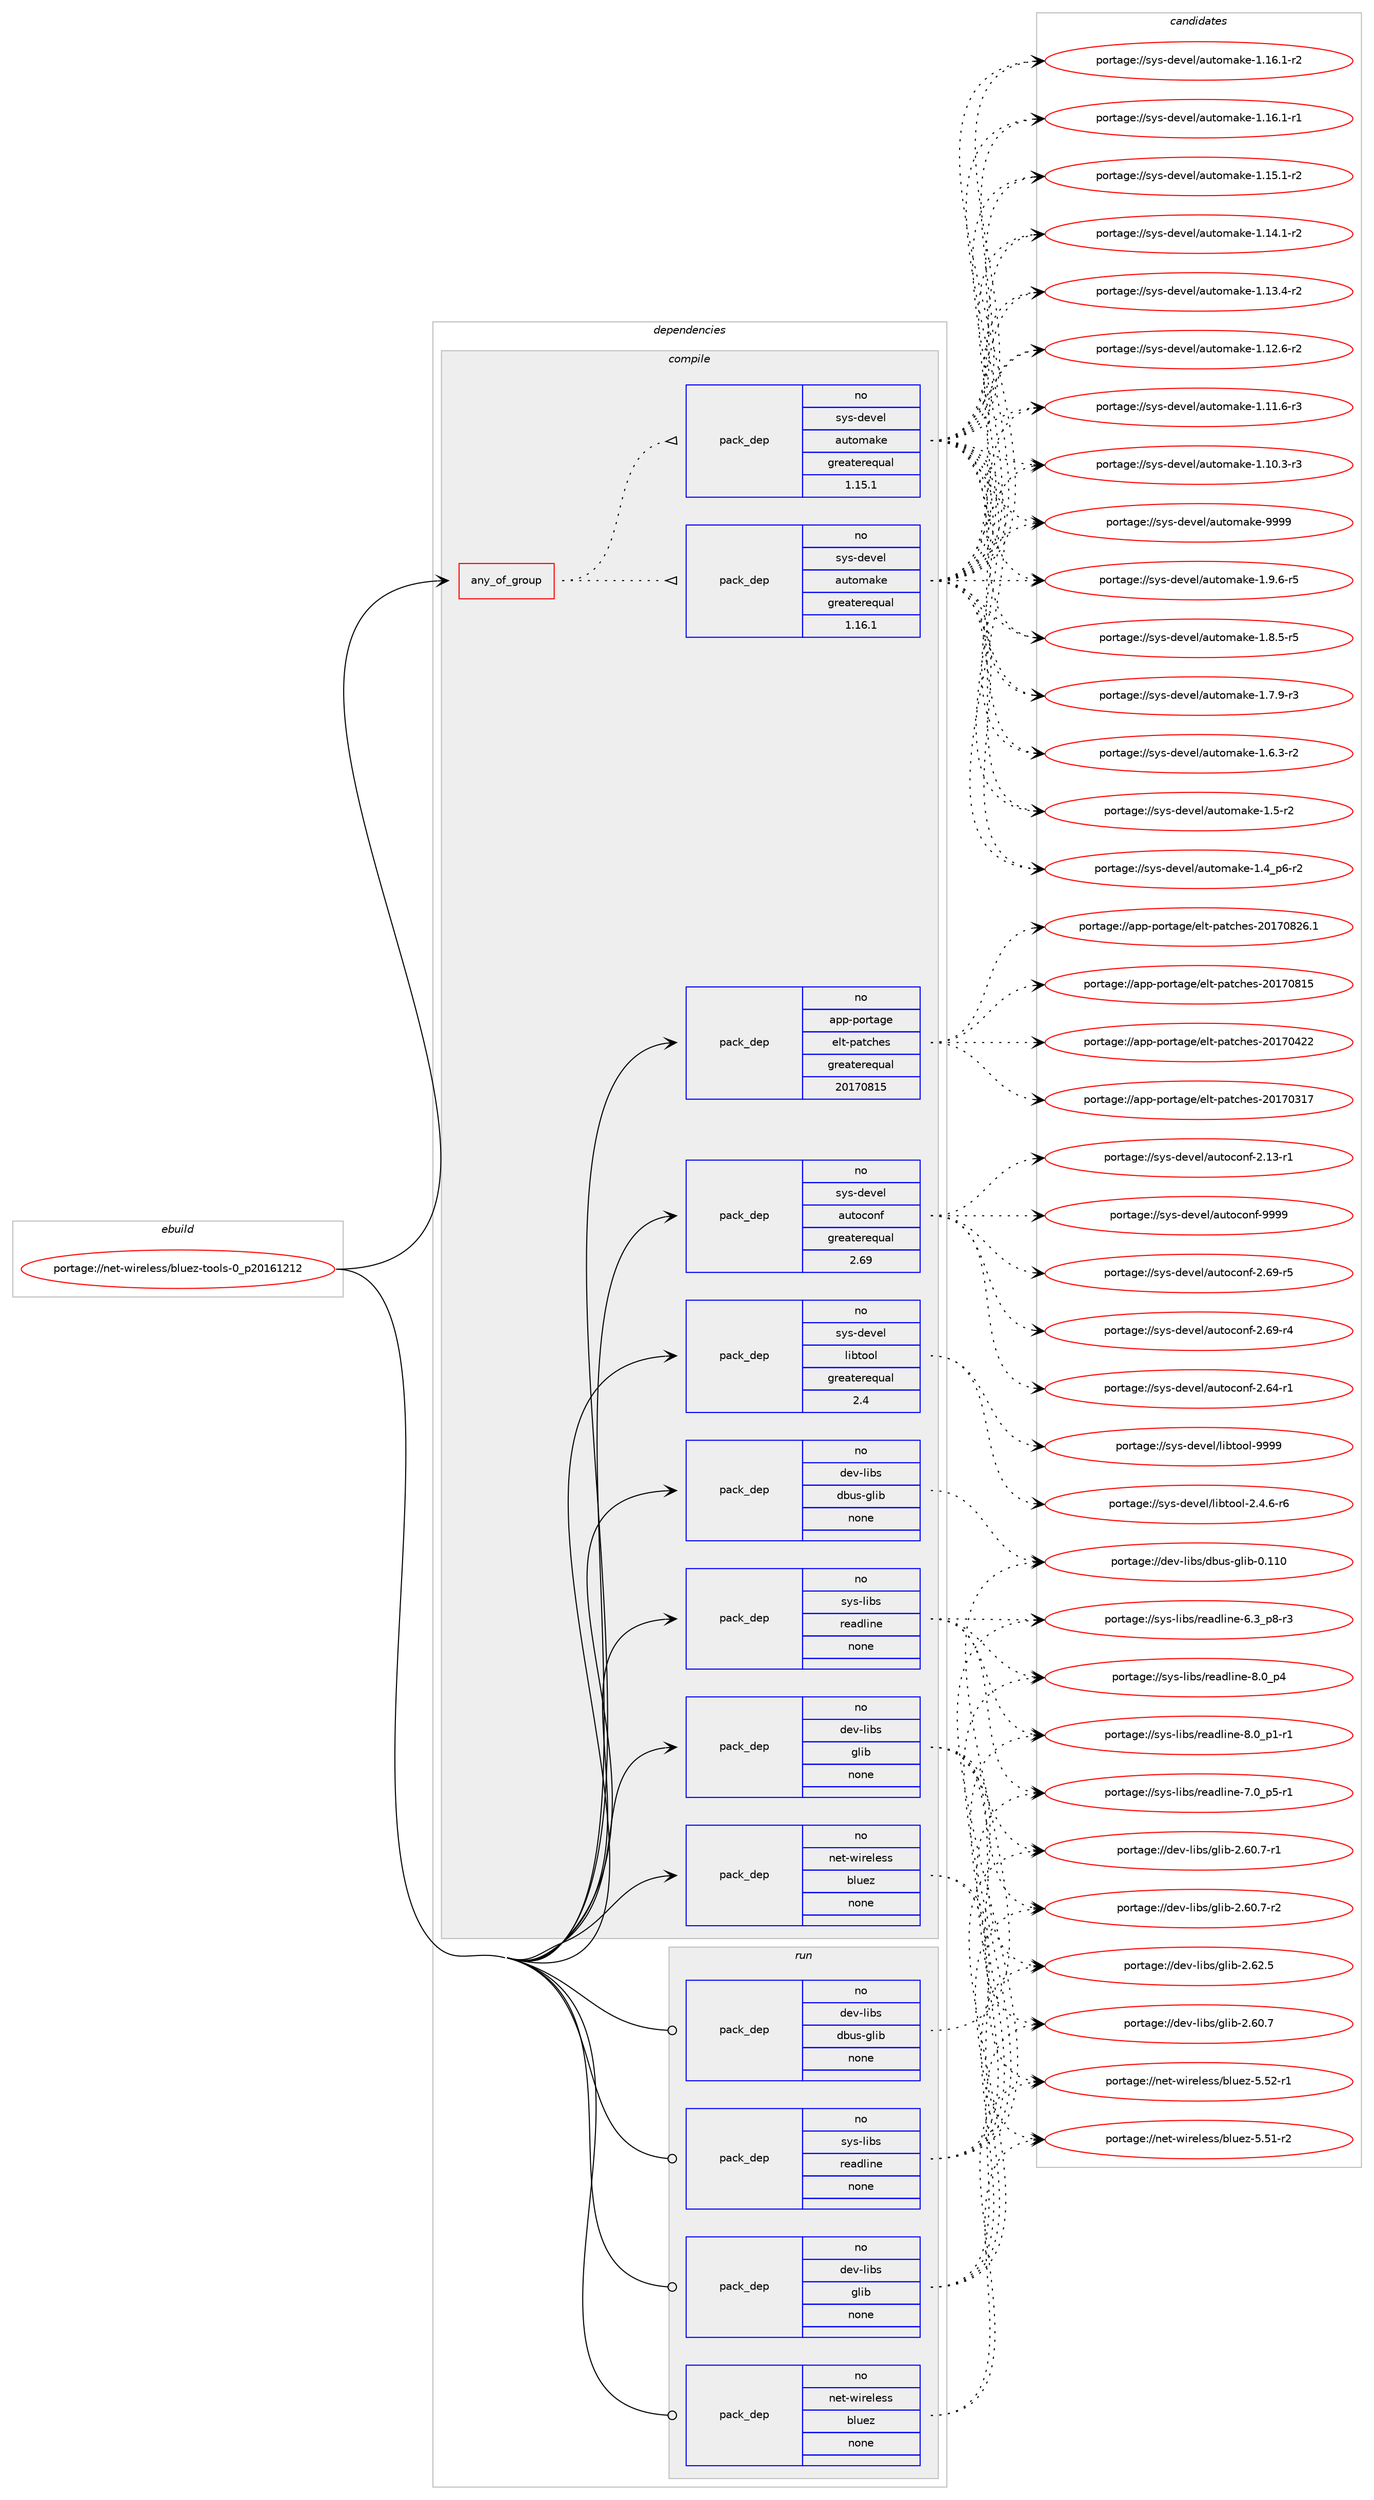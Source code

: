 digraph prolog {

# *************
# Graph options
# *************

newrank=true;
concentrate=true;
compound=true;
graph [rankdir=LR,fontname=Helvetica,fontsize=10,ranksep=1.5];#, ranksep=2.5, nodesep=0.2];
edge  [arrowhead=vee];
node  [fontname=Helvetica,fontsize=10];

# **********
# The ebuild
# **********

subgraph cluster_leftcol {
color=gray;
rank=same;
label=<<i>ebuild</i>>;
id [label="portage://net-wireless/bluez-tools-0_p20161212", color=red, width=4, href="../net-wireless/bluez-tools-0_p20161212.svg"];
}

# ****************
# The dependencies
# ****************

subgraph cluster_midcol {
color=gray;
label=<<i>dependencies</i>>;
subgraph cluster_compile {
fillcolor="#eeeeee";
style=filled;
label=<<i>compile</i>>;
subgraph any1265 {
dependency66027 [label=<<TABLE BORDER="0" CELLBORDER="1" CELLSPACING="0" CELLPADDING="4"><TR><TD CELLPADDING="10">any_of_group</TD></TR></TABLE>>, shape=none, color=red];subgraph pack51847 {
dependency66028 [label=<<TABLE BORDER="0" CELLBORDER="1" CELLSPACING="0" CELLPADDING="4" WIDTH="220"><TR><TD ROWSPAN="6" CELLPADDING="30">pack_dep</TD></TR><TR><TD WIDTH="110">no</TD></TR><TR><TD>sys-devel</TD></TR><TR><TD>automake</TD></TR><TR><TD>greaterequal</TD></TR><TR><TD>1.16.1</TD></TR></TABLE>>, shape=none, color=blue];
}
dependency66027:e -> dependency66028:w [weight=20,style="dotted",arrowhead="oinv"];
subgraph pack51848 {
dependency66029 [label=<<TABLE BORDER="0" CELLBORDER="1" CELLSPACING="0" CELLPADDING="4" WIDTH="220"><TR><TD ROWSPAN="6" CELLPADDING="30">pack_dep</TD></TR><TR><TD WIDTH="110">no</TD></TR><TR><TD>sys-devel</TD></TR><TR><TD>automake</TD></TR><TR><TD>greaterequal</TD></TR><TR><TD>1.15.1</TD></TR></TABLE>>, shape=none, color=blue];
}
dependency66027:e -> dependency66029:w [weight=20,style="dotted",arrowhead="oinv"];
}
id:e -> dependency66027:w [weight=20,style="solid",arrowhead="vee"];
subgraph pack51849 {
dependency66030 [label=<<TABLE BORDER="0" CELLBORDER="1" CELLSPACING="0" CELLPADDING="4" WIDTH="220"><TR><TD ROWSPAN="6" CELLPADDING="30">pack_dep</TD></TR><TR><TD WIDTH="110">no</TD></TR><TR><TD>app-portage</TD></TR><TR><TD>elt-patches</TD></TR><TR><TD>greaterequal</TD></TR><TR><TD>20170815</TD></TR></TABLE>>, shape=none, color=blue];
}
id:e -> dependency66030:w [weight=20,style="solid",arrowhead="vee"];
subgraph pack51850 {
dependency66031 [label=<<TABLE BORDER="0" CELLBORDER="1" CELLSPACING="0" CELLPADDING="4" WIDTH="220"><TR><TD ROWSPAN="6" CELLPADDING="30">pack_dep</TD></TR><TR><TD WIDTH="110">no</TD></TR><TR><TD>dev-libs</TD></TR><TR><TD>dbus-glib</TD></TR><TR><TD>none</TD></TR><TR><TD></TD></TR></TABLE>>, shape=none, color=blue];
}
id:e -> dependency66031:w [weight=20,style="solid",arrowhead="vee"];
subgraph pack51851 {
dependency66032 [label=<<TABLE BORDER="0" CELLBORDER="1" CELLSPACING="0" CELLPADDING="4" WIDTH="220"><TR><TD ROWSPAN="6" CELLPADDING="30">pack_dep</TD></TR><TR><TD WIDTH="110">no</TD></TR><TR><TD>dev-libs</TD></TR><TR><TD>glib</TD></TR><TR><TD>none</TD></TR><TR><TD></TD></TR></TABLE>>, shape=none, color=blue];
}
id:e -> dependency66032:w [weight=20,style="solid",arrowhead="vee"];
subgraph pack51852 {
dependency66033 [label=<<TABLE BORDER="0" CELLBORDER="1" CELLSPACING="0" CELLPADDING="4" WIDTH="220"><TR><TD ROWSPAN="6" CELLPADDING="30">pack_dep</TD></TR><TR><TD WIDTH="110">no</TD></TR><TR><TD>net-wireless</TD></TR><TR><TD>bluez</TD></TR><TR><TD>none</TD></TR><TR><TD></TD></TR></TABLE>>, shape=none, color=blue];
}
id:e -> dependency66033:w [weight=20,style="solid",arrowhead="vee"];
subgraph pack51853 {
dependency66034 [label=<<TABLE BORDER="0" CELLBORDER="1" CELLSPACING="0" CELLPADDING="4" WIDTH="220"><TR><TD ROWSPAN="6" CELLPADDING="30">pack_dep</TD></TR><TR><TD WIDTH="110">no</TD></TR><TR><TD>sys-devel</TD></TR><TR><TD>autoconf</TD></TR><TR><TD>greaterequal</TD></TR><TR><TD>2.69</TD></TR></TABLE>>, shape=none, color=blue];
}
id:e -> dependency66034:w [weight=20,style="solid",arrowhead="vee"];
subgraph pack51854 {
dependency66035 [label=<<TABLE BORDER="0" CELLBORDER="1" CELLSPACING="0" CELLPADDING="4" WIDTH="220"><TR><TD ROWSPAN="6" CELLPADDING="30">pack_dep</TD></TR><TR><TD WIDTH="110">no</TD></TR><TR><TD>sys-devel</TD></TR><TR><TD>libtool</TD></TR><TR><TD>greaterequal</TD></TR><TR><TD>2.4</TD></TR></TABLE>>, shape=none, color=blue];
}
id:e -> dependency66035:w [weight=20,style="solid",arrowhead="vee"];
subgraph pack51855 {
dependency66036 [label=<<TABLE BORDER="0" CELLBORDER="1" CELLSPACING="0" CELLPADDING="4" WIDTH="220"><TR><TD ROWSPAN="6" CELLPADDING="30">pack_dep</TD></TR><TR><TD WIDTH="110">no</TD></TR><TR><TD>sys-libs</TD></TR><TR><TD>readline</TD></TR><TR><TD>none</TD></TR><TR><TD></TD></TR></TABLE>>, shape=none, color=blue];
}
id:e -> dependency66036:w [weight=20,style="solid",arrowhead="vee"];
}
subgraph cluster_compileandrun {
fillcolor="#eeeeee";
style=filled;
label=<<i>compile and run</i>>;
}
subgraph cluster_run {
fillcolor="#eeeeee";
style=filled;
label=<<i>run</i>>;
subgraph pack51856 {
dependency66037 [label=<<TABLE BORDER="0" CELLBORDER="1" CELLSPACING="0" CELLPADDING="4" WIDTH="220"><TR><TD ROWSPAN="6" CELLPADDING="30">pack_dep</TD></TR><TR><TD WIDTH="110">no</TD></TR><TR><TD>dev-libs</TD></TR><TR><TD>dbus-glib</TD></TR><TR><TD>none</TD></TR><TR><TD></TD></TR></TABLE>>, shape=none, color=blue];
}
id:e -> dependency66037:w [weight=20,style="solid",arrowhead="odot"];
subgraph pack51857 {
dependency66038 [label=<<TABLE BORDER="0" CELLBORDER="1" CELLSPACING="0" CELLPADDING="4" WIDTH="220"><TR><TD ROWSPAN="6" CELLPADDING="30">pack_dep</TD></TR><TR><TD WIDTH="110">no</TD></TR><TR><TD>dev-libs</TD></TR><TR><TD>glib</TD></TR><TR><TD>none</TD></TR><TR><TD></TD></TR></TABLE>>, shape=none, color=blue];
}
id:e -> dependency66038:w [weight=20,style="solid",arrowhead="odot"];
subgraph pack51858 {
dependency66039 [label=<<TABLE BORDER="0" CELLBORDER="1" CELLSPACING="0" CELLPADDING="4" WIDTH="220"><TR><TD ROWSPAN="6" CELLPADDING="30">pack_dep</TD></TR><TR><TD WIDTH="110">no</TD></TR><TR><TD>net-wireless</TD></TR><TR><TD>bluez</TD></TR><TR><TD>none</TD></TR><TR><TD></TD></TR></TABLE>>, shape=none, color=blue];
}
id:e -> dependency66039:w [weight=20,style="solid",arrowhead="odot"];
subgraph pack51859 {
dependency66040 [label=<<TABLE BORDER="0" CELLBORDER="1" CELLSPACING="0" CELLPADDING="4" WIDTH="220"><TR><TD ROWSPAN="6" CELLPADDING="30">pack_dep</TD></TR><TR><TD WIDTH="110">no</TD></TR><TR><TD>sys-libs</TD></TR><TR><TD>readline</TD></TR><TR><TD>none</TD></TR><TR><TD></TD></TR></TABLE>>, shape=none, color=blue];
}
id:e -> dependency66040:w [weight=20,style="solid",arrowhead="odot"];
}
}

# **************
# The candidates
# **************

subgraph cluster_choices {
rank=same;
color=gray;
label=<<i>candidates</i>>;

subgraph choice51847 {
color=black;
nodesep=1;
choice115121115451001011181011084797117116111109971071014557575757 [label="portage://sys-devel/automake-9999", color=red, width=4,href="../sys-devel/automake-9999.svg"];
choice115121115451001011181011084797117116111109971071014549465746544511453 [label="portage://sys-devel/automake-1.9.6-r5", color=red, width=4,href="../sys-devel/automake-1.9.6-r5.svg"];
choice115121115451001011181011084797117116111109971071014549465646534511453 [label="portage://sys-devel/automake-1.8.5-r5", color=red, width=4,href="../sys-devel/automake-1.8.5-r5.svg"];
choice115121115451001011181011084797117116111109971071014549465546574511451 [label="portage://sys-devel/automake-1.7.9-r3", color=red, width=4,href="../sys-devel/automake-1.7.9-r3.svg"];
choice115121115451001011181011084797117116111109971071014549465446514511450 [label="portage://sys-devel/automake-1.6.3-r2", color=red, width=4,href="../sys-devel/automake-1.6.3-r2.svg"];
choice11512111545100101118101108479711711611110997107101454946534511450 [label="portage://sys-devel/automake-1.5-r2", color=red, width=4,href="../sys-devel/automake-1.5-r2.svg"];
choice115121115451001011181011084797117116111109971071014549465295112544511450 [label="portage://sys-devel/automake-1.4_p6-r2", color=red, width=4,href="../sys-devel/automake-1.4_p6-r2.svg"];
choice11512111545100101118101108479711711611110997107101454946495446494511450 [label="portage://sys-devel/automake-1.16.1-r2", color=red, width=4,href="../sys-devel/automake-1.16.1-r2.svg"];
choice11512111545100101118101108479711711611110997107101454946495446494511449 [label="portage://sys-devel/automake-1.16.1-r1", color=red, width=4,href="../sys-devel/automake-1.16.1-r1.svg"];
choice11512111545100101118101108479711711611110997107101454946495346494511450 [label="portage://sys-devel/automake-1.15.1-r2", color=red, width=4,href="../sys-devel/automake-1.15.1-r2.svg"];
choice11512111545100101118101108479711711611110997107101454946495246494511450 [label="portage://sys-devel/automake-1.14.1-r2", color=red, width=4,href="../sys-devel/automake-1.14.1-r2.svg"];
choice11512111545100101118101108479711711611110997107101454946495146524511450 [label="portage://sys-devel/automake-1.13.4-r2", color=red, width=4,href="../sys-devel/automake-1.13.4-r2.svg"];
choice11512111545100101118101108479711711611110997107101454946495046544511450 [label="portage://sys-devel/automake-1.12.6-r2", color=red, width=4,href="../sys-devel/automake-1.12.6-r2.svg"];
choice11512111545100101118101108479711711611110997107101454946494946544511451 [label="portage://sys-devel/automake-1.11.6-r3", color=red, width=4,href="../sys-devel/automake-1.11.6-r3.svg"];
choice11512111545100101118101108479711711611110997107101454946494846514511451 [label="portage://sys-devel/automake-1.10.3-r3", color=red, width=4,href="../sys-devel/automake-1.10.3-r3.svg"];
dependency66028:e -> choice115121115451001011181011084797117116111109971071014557575757:w [style=dotted,weight="100"];
dependency66028:e -> choice115121115451001011181011084797117116111109971071014549465746544511453:w [style=dotted,weight="100"];
dependency66028:e -> choice115121115451001011181011084797117116111109971071014549465646534511453:w [style=dotted,weight="100"];
dependency66028:e -> choice115121115451001011181011084797117116111109971071014549465546574511451:w [style=dotted,weight="100"];
dependency66028:e -> choice115121115451001011181011084797117116111109971071014549465446514511450:w [style=dotted,weight="100"];
dependency66028:e -> choice11512111545100101118101108479711711611110997107101454946534511450:w [style=dotted,weight="100"];
dependency66028:e -> choice115121115451001011181011084797117116111109971071014549465295112544511450:w [style=dotted,weight="100"];
dependency66028:e -> choice11512111545100101118101108479711711611110997107101454946495446494511450:w [style=dotted,weight="100"];
dependency66028:e -> choice11512111545100101118101108479711711611110997107101454946495446494511449:w [style=dotted,weight="100"];
dependency66028:e -> choice11512111545100101118101108479711711611110997107101454946495346494511450:w [style=dotted,weight="100"];
dependency66028:e -> choice11512111545100101118101108479711711611110997107101454946495246494511450:w [style=dotted,weight="100"];
dependency66028:e -> choice11512111545100101118101108479711711611110997107101454946495146524511450:w [style=dotted,weight="100"];
dependency66028:e -> choice11512111545100101118101108479711711611110997107101454946495046544511450:w [style=dotted,weight="100"];
dependency66028:e -> choice11512111545100101118101108479711711611110997107101454946494946544511451:w [style=dotted,weight="100"];
dependency66028:e -> choice11512111545100101118101108479711711611110997107101454946494846514511451:w [style=dotted,weight="100"];
}
subgraph choice51848 {
color=black;
nodesep=1;
choice115121115451001011181011084797117116111109971071014557575757 [label="portage://sys-devel/automake-9999", color=red, width=4,href="../sys-devel/automake-9999.svg"];
choice115121115451001011181011084797117116111109971071014549465746544511453 [label="portage://sys-devel/automake-1.9.6-r5", color=red, width=4,href="../sys-devel/automake-1.9.6-r5.svg"];
choice115121115451001011181011084797117116111109971071014549465646534511453 [label="portage://sys-devel/automake-1.8.5-r5", color=red, width=4,href="../sys-devel/automake-1.8.5-r5.svg"];
choice115121115451001011181011084797117116111109971071014549465546574511451 [label="portage://sys-devel/automake-1.7.9-r3", color=red, width=4,href="../sys-devel/automake-1.7.9-r3.svg"];
choice115121115451001011181011084797117116111109971071014549465446514511450 [label="portage://sys-devel/automake-1.6.3-r2", color=red, width=4,href="../sys-devel/automake-1.6.3-r2.svg"];
choice11512111545100101118101108479711711611110997107101454946534511450 [label="portage://sys-devel/automake-1.5-r2", color=red, width=4,href="../sys-devel/automake-1.5-r2.svg"];
choice115121115451001011181011084797117116111109971071014549465295112544511450 [label="portage://sys-devel/automake-1.4_p6-r2", color=red, width=4,href="../sys-devel/automake-1.4_p6-r2.svg"];
choice11512111545100101118101108479711711611110997107101454946495446494511450 [label="portage://sys-devel/automake-1.16.1-r2", color=red, width=4,href="../sys-devel/automake-1.16.1-r2.svg"];
choice11512111545100101118101108479711711611110997107101454946495446494511449 [label="portage://sys-devel/automake-1.16.1-r1", color=red, width=4,href="../sys-devel/automake-1.16.1-r1.svg"];
choice11512111545100101118101108479711711611110997107101454946495346494511450 [label="portage://sys-devel/automake-1.15.1-r2", color=red, width=4,href="../sys-devel/automake-1.15.1-r2.svg"];
choice11512111545100101118101108479711711611110997107101454946495246494511450 [label="portage://sys-devel/automake-1.14.1-r2", color=red, width=4,href="../sys-devel/automake-1.14.1-r2.svg"];
choice11512111545100101118101108479711711611110997107101454946495146524511450 [label="portage://sys-devel/automake-1.13.4-r2", color=red, width=4,href="../sys-devel/automake-1.13.4-r2.svg"];
choice11512111545100101118101108479711711611110997107101454946495046544511450 [label="portage://sys-devel/automake-1.12.6-r2", color=red, width=4,href="../sys-devel/automake-1.12.6-r2.svg"];
choice11512111545100101118101108479711711611110997107101454946494946544511451 [label="portage://sys-devel/automake-1.11.6-r3", color=red, width=4,href="../sys-devel/automake-1.11.6-r3.svg"];
choice11512111545100101118101108479711711611110997107101454946494846514511451 [label="portage://sys-devel/automake-1.10.3-r3", color=red, width=4,href="../sys-devel/automake-1.10.3-r3.svg"];
dependency66029:e -> choice115121115451001011181011084797117116111109971071014557575757:w [style=dotted,weight="100"];
dependency66029:e -> choice115121115451001011181011084797117116111109971071014549465746544511453:w [style=dotted,weight="100"];
dependency66029:e -> choice115121115451001011181011084797117116111109971071014549465646534511453:w [style=dotted,weight="100"];
dependency66029:e -> choice115121115451001011181011084797117116111109971071014549465546574511451:w [style=dotted,weight="100"];
dependency66029:e -> choice115121115451001011181011084797117116111109971071014549465446514511450:w [style=dotted,weight="100"];
dependency66029:e -> choice11512111545100101118101108479711711611110997107101454946534511450:w [style=dotted,weight="100"];
dependency66029:e -> choice115121115451001011181011084797117116111109971071014549465295112544511450:w [style=dotted,weight="100"];
dependency66029:e -> choice11512111545100101118101108479711711611110997107101454946495446494511450:w [style=dotted,weight="100"];
dependency66029:e -> choice11512111545100101118101108479711711611110997107101454946495446494511449:w [style=dotted,weight="100"];
dependency66029:e -> choice11512111545100101118101108479711711611110997107101454946495346494511450:w [style=dotted,weight="100"];
dependency66029:e -> choice11512111545100101118101108479711711611110997107101454946495246494511450:w [style=dotted,weight="100"];
dependency66029:e -> choice11512111545100101118101108479711711611110997107101454946495146524511450:w [style=dotted,weight="100"];
dependency66029:e -> choice11512111545100101118101108479711711611110997107101454946495046544511450:w [style=dotted,weight="100"];
dependency66029:e -> choice11512111545100101118101108479711711611110997107101454946494946544511451:w [style=dotted,weight="100"];
dependency66029:e -> choice11512111545100101118101108479711711611110997107101454946494846514511451:w [style=dotted,weight="100"];
}
subgraph choice51849 {
color=black;
nodesep=1;
choice971121124511211111411697103101471011081164511297116991041011154550484955485650544649 [label="portage://app-portage/elt-patches-20170826.1", color=red, width=4,href="../app-portage/elt-patches-20170826.1.svg"];
choice97112112451121111141169710310147101108116451129711699104101115455048495548564953 [label="portage://app-portage/elt-patches-20170815", color=red, width=4,href="../app-portage/elt-patches-20170815.svg"];
choice97112112451121111141169710310147101108116451129711699104101115455048495548525050 [label="portage://app-portage/elt-patches-20170422", color=red, width=4,href="../app-portage/elt-patches-20170422.svg"];
choice97112112451121111141169710310147101108116451129711699104101115455048495548514955 [label="portage://app-portage/elt-patches-20170317", color=red, width=4,href="../app-portage/elt-patches-20170317.svg"];
dependency66030:e -> choice971121124511211111411697103101471011081164511297116991041011154550484955485650544649:w [style=dotted,weight="100"];
dependency66030:e -> choice97112112451121111141169710310147101108116451129711699104101115455048495548564953:w [style=dotted,weight="100"];
dependency66030:e -> choice97112112451121111141169710310147101108116451129711699104101115455048495548525050:w [style=dotted,weight="100"];
dependency66030:e -> choice97112112451121111141169710310147101108116451129711699104101115455048495548514955:w [style=dotted,weight="100"];
}
subgraph choice51850 {
color=black;
nodesep=1;
choice100101118451081059811547100981171154510310810598454846494948 [label="portage://dev-libs/dbus-glib-0.110", color=red, width=4,href="../dev-libs/dbus-glib-0.110.svg"];
dependency66031:e -> choice100101118451081059811547100981171154510310810598454846494948:w [style=dotted,weight="100"];
}
subgraph choice51851 {
color=black;
nodesep=1;
choice1001011184510810598115471031081059845504654504653 [label="portage://dev-libs/glib-2.62.5", color=red, width=4,href="../dev-libs/glib-2.62.5.svg"];
choice10010111845108105981154710310810598455046544846554511450 [label="portage://dev-libs/glib-2.60.7-r2", color=red, width=4,href="../dev-libs/glib-2.60.7-r2.svg"];
choice10010111845108105981154710310810598455046544846554511449 [label="portage://dev-libs/glib-2.60.7-r1", color=red, width=4,href="../dev-libs/glib-2.60.7-r1.svg"];
choice1001011184510810598115471031081059845504654484655 [label="portage://dev-libs/glib-2.60.7", color=red, width=4,href="../dev-libs/glib-2.60.7.svg"];
dependency66032:e -> choice1001011184510810598115471031081059845504654504653:w [style=dotted,weight="100"];
dependency66032:e -> choice10010111845108105981154710310810598455046544846554511450:w [style=dotted,weight="100"];
dependency66032:e -> choice10010111845108105981154710310810598455046544846554511449:w [style=dotted,weight="100"];
dependency66032:e -> choice1001011184510810598115471031081059845504654484655:w [style=dotted,weight="100"];
}
subgraph choice51852 {
color=black;
nodesep=1;
choice11010111645119105114101108101115115479810811710112245534653504511449 [label="portage://net-wireless/bluez-5.52-r1", color=red, width=4,href="../net-wireless/bluez-5.52-r1.svg"];
choice11010111645119105114101108101115115479810811710112245534653494511450 [label="portage://net-wireless/bluez-5.51-r2", color=red, width=4,href="../net-wireless/bluez-5.51-r2.svg"];
dependency66033:e -> choice11010111645119105114101108101115115479810811710112245534653504511449:w [style=dotted,weight="100"];
dependency66033:e -> choice11010111645119105114101108101115115479810811710112245534653494511450:w [style=dotted,weight="100"];
}
subgraph choice51853 {
color=black;
nodesep=1;
choice115121115451001011181011084797117116111991111101024557575757 [label="portage://sys-devel/autoconf-9999", color=red, width=4,href="../sys-devel/autoconf-9999.svg"];
choice1151211154510010111810110847971171161119911111010245504654574511453 [label="portage://sys-devel/autoconf-2.69-r5", color=red, width=4,href="../sys-devel/autoconf-2.69-r5.svg"];
choice1151211154510010111810110847971171161119911111010245504654574511452 [label="portage://sys-devel/autoconf-2.69-r4", color=red, width=4,href="../sys-devel/autoconf-2.69-r4.svg"];
choice1151211154510010111810110847971171161119911111010245504654524511449 [label="portage://sys-devel/autoconf-2.64-r1", color=red, width=4,href="../sys-devel/autoconf-2.64-r1.svg"];
choice1151211154510010111810110847971171161119911111010245504649514511449 [label="portage://sys-devel/autoconf-2.13-r1", color=red, width=4,href="../sys-devel/autoconf-2.13-r1.svg"];
dependency66034:e -> choice115121115451001011181011084797117116111991111101024557575757:w [style=dotted,weight="100"];
dependency66034:e -> choice1151211154510010111810110847971171161119911111010245504654574511453:w [style=dotted,weight="100"];
dependency66034:e -> choice1151211154510010111810110847971171161119911111010245504654574511452:w [style=dotted,weight="100"];
dependency66034:e -> choice1151211154510010111810110847971171161119911111010245504654524511449:w [style=dotted,weight="100"];
dependency66034:e -> choice1151211154510010111810110847971171161119911111010245504649514511449:w [style=dotted,weight="100"];
}
subgraph choice51854 {
color=black;
nodesep=1;
choice1151211154510010111810110847108105981161111111084557575757 [label="portage://sys-devel/libtool-9999", color=red, width=4,href="../sys-devel/libtool-9999.svg"];
choice1151211154510010111810110847108105981161111111084550465246544511454 [label="portage://sys-devel/libtool-2.4.6-r6", color=red, width=4,href="../sys-devel/libtool-2.4.6-r6.svg"];
dependency66035:e -> choice1151211154510010111810110847108105981161111111084557575757:w [style=dotted,weight="100"];
dependency66035:e -> choice1151211154510010111810110847108105981161111111084550465246544511454:w [style=dotted,weight="100"];
}
subgraph choice51855 {
color=black;
nodesep=1;
choice11512111545108105981154711410197100108105110101455646489511252 [label="portage://sys-libs/readline-8.0_p4", color=red, width=4,href="../sys-libs/readline-8.0_p4.svg"];
choice115121115451081059811547114101971001081051101014556464895112494511449 [label="portage://sys-libs/readline-8.0_p1-r1", color=red, width=4,href="../sys-libs/readline-8.0_p1-r1.svg"];
choice115121115451081059811547114101971001081051101014555464895112534511449 [label="portage://sys-libs/readline-7.0_p5-r1", color=red, width=4,href="../sys-libs/readline-7.0_p5-r1.svg"];
choice115121115451081059811547114101971001081051101014554465195112564511451 [label="portage://sys-libs/readline-6.3_p8-r3", color=red, width=4,href="../sys-libs/readline-6.3_p8-r3.svg"];
dependency66036:e -> choice11512111545108105981154711410197100108105110101455646489511252:w [style=dotted,weight="100"];
dependency66036:e -> choice115121115451081059811547114101971001081051101014556464895112494511449:w [style=dotted,weight="100"];
dependency66036:e -> choice115121115451081059811547114101971001081051101014555464895112534511449:w [style=dotted,weight="100"];
dependency66036:e -> choice115121115451081059811547114101971001081051101014554465195112564511451:w [style=dotted,weight="100"];
}
subgraph choice51856 {
color=black;
nodesep=1;
choice100101118451081059811547100981171154510310810598454846494948 [label="portage://dev-libs/dbus-glib-0.110", color=red, width=4,href="../dev-libs/dbus-glib-0.110.svg"];
dependency66037:e -> choice100101118451081059811547100981171154510310810598454846494948:w [style=dotted,weight="100"];
}
subgraph choice51857 {
color=black;
nodesep=1;
choice1001011184510810598115471031081059845504654504653 [label="portage://dev-libs/glib-2.62.5", color=red, width=4,href="../dev-libs/glib-2.62.5.svg"];
choice10010111845108105981154710310810598455046544846554511450 [label="portage://dev-libs/glib-2.60.7-r2", color=red, width=4,href="../dev-libs/glib-2.60.7-r2.svg"];
choice10010111845108105981154710310810598455046544846554511449 [label="portage://dev-libs/glib-2.60.7-r1", color=red, width=4,href="../dev-libs/glib-2.60.7-r1.svg"];
choice1001011184510810598115471031081059845504654484655 [label="portage://dev-libs/glib-2.60.7", color=red, width=4,href="../dev-libs/glib-2.60.7.svg"];
dependency66038:e -> choice1001011184510810598115471031081059845504654504653:w [style=dotted,weight="100"];
dependency66038:e -> choice10010111845108105981154710310810598455046544846554511450:w [style=dotted,weight="100"];
dependency66038:e -> choice10010111845108105981154710310810598455046544846554511449:w [style=dotted,weight="100"];
dependency66038:e -> choice1001011184510810598115471031081059845504654484655:w [style=dotted,weight="100"];
}
subgraph choice51858 {
color=black;
nodesep=1;
choice11010111645119105114101108101115115479810811710112245534653504511449 [label="portage://net-wireless/bluez-5.52-r1", color=red, width=4,href="../net-wireless/bluez-5.52-r1.svg"];
choice11010111645119105114101108101115115479810811710112245534653494511450 [label="portage://net-wireless/bluez-5.51-r2", color=red, width=4,href="../net-wireless/bluez-5.51-r2.svg"];
dependency66039:e -> choice11010111645119105114101108101115115479810811710112245534653504511449:w [style=dotted,weight="100"];
dependency66039:e -> choice11010111645119105114101108101115115479810811710112245534653494511450:w [style=dotted,weight="100"];
}
subgraph choice51859 {
color=black;
nodesep=1;
choice11512111545108105981154711410197100108105110101455646489511252 [label="portage://sys-libs/readline-8.0_p4", color=red, width=4,href="../sys-libs/readline-8.0_p4.svg"];
choice115121115451081059811547114101971001081051101014556464895112494511449 [label="portage://sys-libs/readline-8.0_p1-r1", color=red, width=4,href="../sys-libs/readline-8.0_p1-r1.svg"];
choice115121115451081059811547114101971001081051101014555464895112534511449 [label="portage://sys-libs/readline-7.0_p5-r1", color=red, width=4,href="../sys-libs/readline-7.0_p5-r1.svg"];
choice115121115451081059811547114101971001081051101014554465195112564511451 [label="portage://sys-libs/readline-6.3_p8-r3", color=red, width=4,href="../sys-libs/readline-6.3_p8-r3.svg"];
dependency66040:e -> choice11512111545108105981154711410197100108105110101455646489511252:w [style=dotted,weight="100"];
dependency66040:e -> choice115121115451081059811547114101971001081051101014556464895112494511449:w [style=dotted,weight="100"];
dependency66040:e -> choice115121115451081059811547114101971001081051101014555464895112534511449:w [style=dotted,weight="100"];
dependency66040:e -> choice115121115451081059811547114101971001081051101014554465195112564511451:w [style=dotted,weight="100"];
}
}

}
